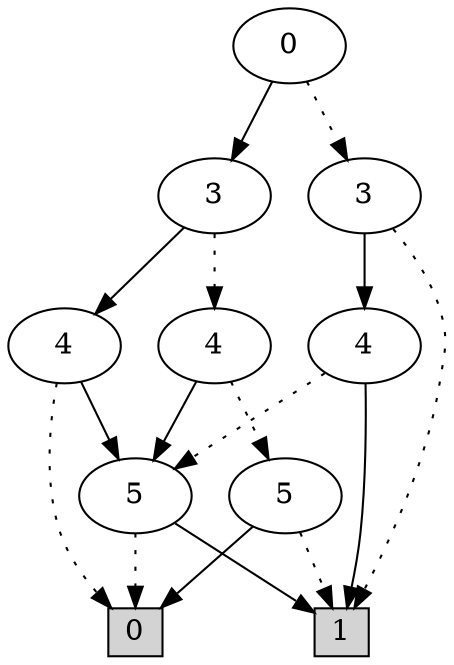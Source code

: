 digraph G {
0 [shape=box, label="0", style=filled, shape=box, height=0.3, width=0.3];
1 [shape=box, label="1", style=filled, shape=box, height=0.3, width=0.3];
255 [label="0"];
255 -> 208 [style=dotted];
255 -> 254 [style=filled];
208 [label="3"];
208 -> 1 [style=dotted];
208 -> 202 [style=filled];
202 [label="4"];
202 -> 12 [style=dotted];
202 -> 1 [style=filled];
12 [label="5"];
12 -> 0 [style=dotted];
12 -> 1 [style=filled];
254 [label="3"];
254 -> 253 [style=dotted];
254 -> 246 [style=filled];
253 [label="4"];
253 -> 13 [style=dotted];
253 -> 12 [style=filled];
13 [label="5"];
13 -> 1 [style=dotted];
13 -> 0 [style=filled];
246 [label="4"];
246 -> 0 [style=dotted];
246 -> 12 [style=filled];
}

